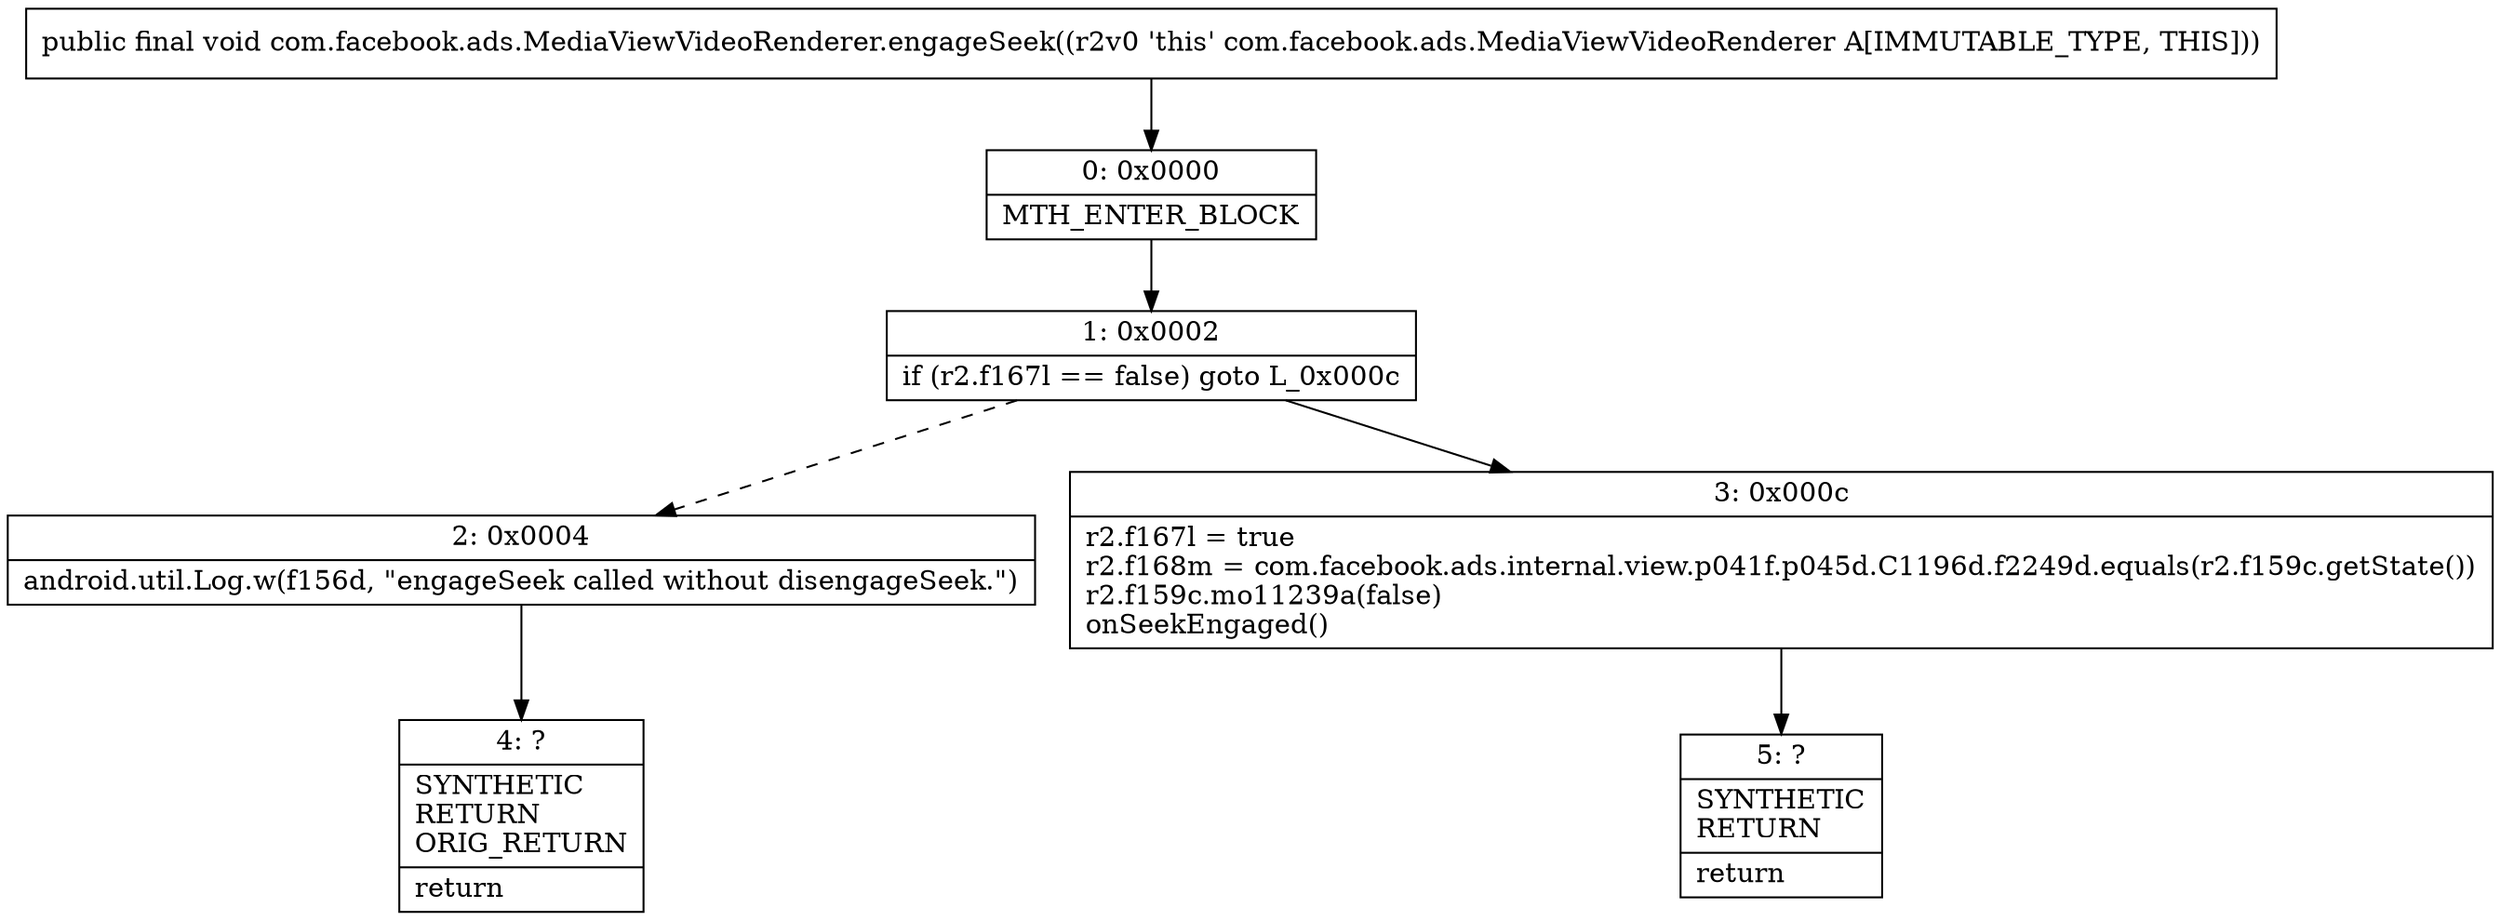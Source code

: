 digraph "CFG forcom.facebook.ads.MediaViewVideoRenderer.engageSeek()V" {
Node_0 [shape=record,label="{0\:\ 0x0000|MTH_ENTER_BLOCK\l}"];
Node_1 [shape=record,label="{1\:\ 0x0002|if (r2.f167l == false) goto L_0x000c\l}"];
Node_2 [shape=record,label="{2\:\ 0x0004|android.util.Log.w(f156d, \"engageSeek called without disengageSeek.\")\l}"];
Node_3 [shape=record,label="{3\:\ 0x000c|r2.f167l = true\lr2.f168m = com.facebook.ads.internal.view.p041f.p045d.C1196d.f2249d.equals(r2.f159c.getState())\lr2.f159c.mo11239a(false)\lonSeekEngaged()\l}"];
Node_4 [shape=record,label="{4\:\ ?|SYNTHETIC\lRETURN\lORIG_RETURN\l|return\l}"];
Node_5 [shape=record,label="{5\:\ ?|SYNTHETIC\lRETURN\l|return\l}"];
MethodNode[shape=record,label="{public final void com.facebook.ads.MediaViewVideoRenderer.engageSeek((r2v0 'this' com.facebook.ads.MediaViewVideoRenderer A[IMMUTABLE_TYPE, THIS])) }"];
MethodNode -> Node_0;
Node_0 -> Node_1;
Node_1 -> Node_2[style=dashed];
Node_1 -> Node_3;
Node_2 -> Node_4;
Node_3 -> Node_5;
}

